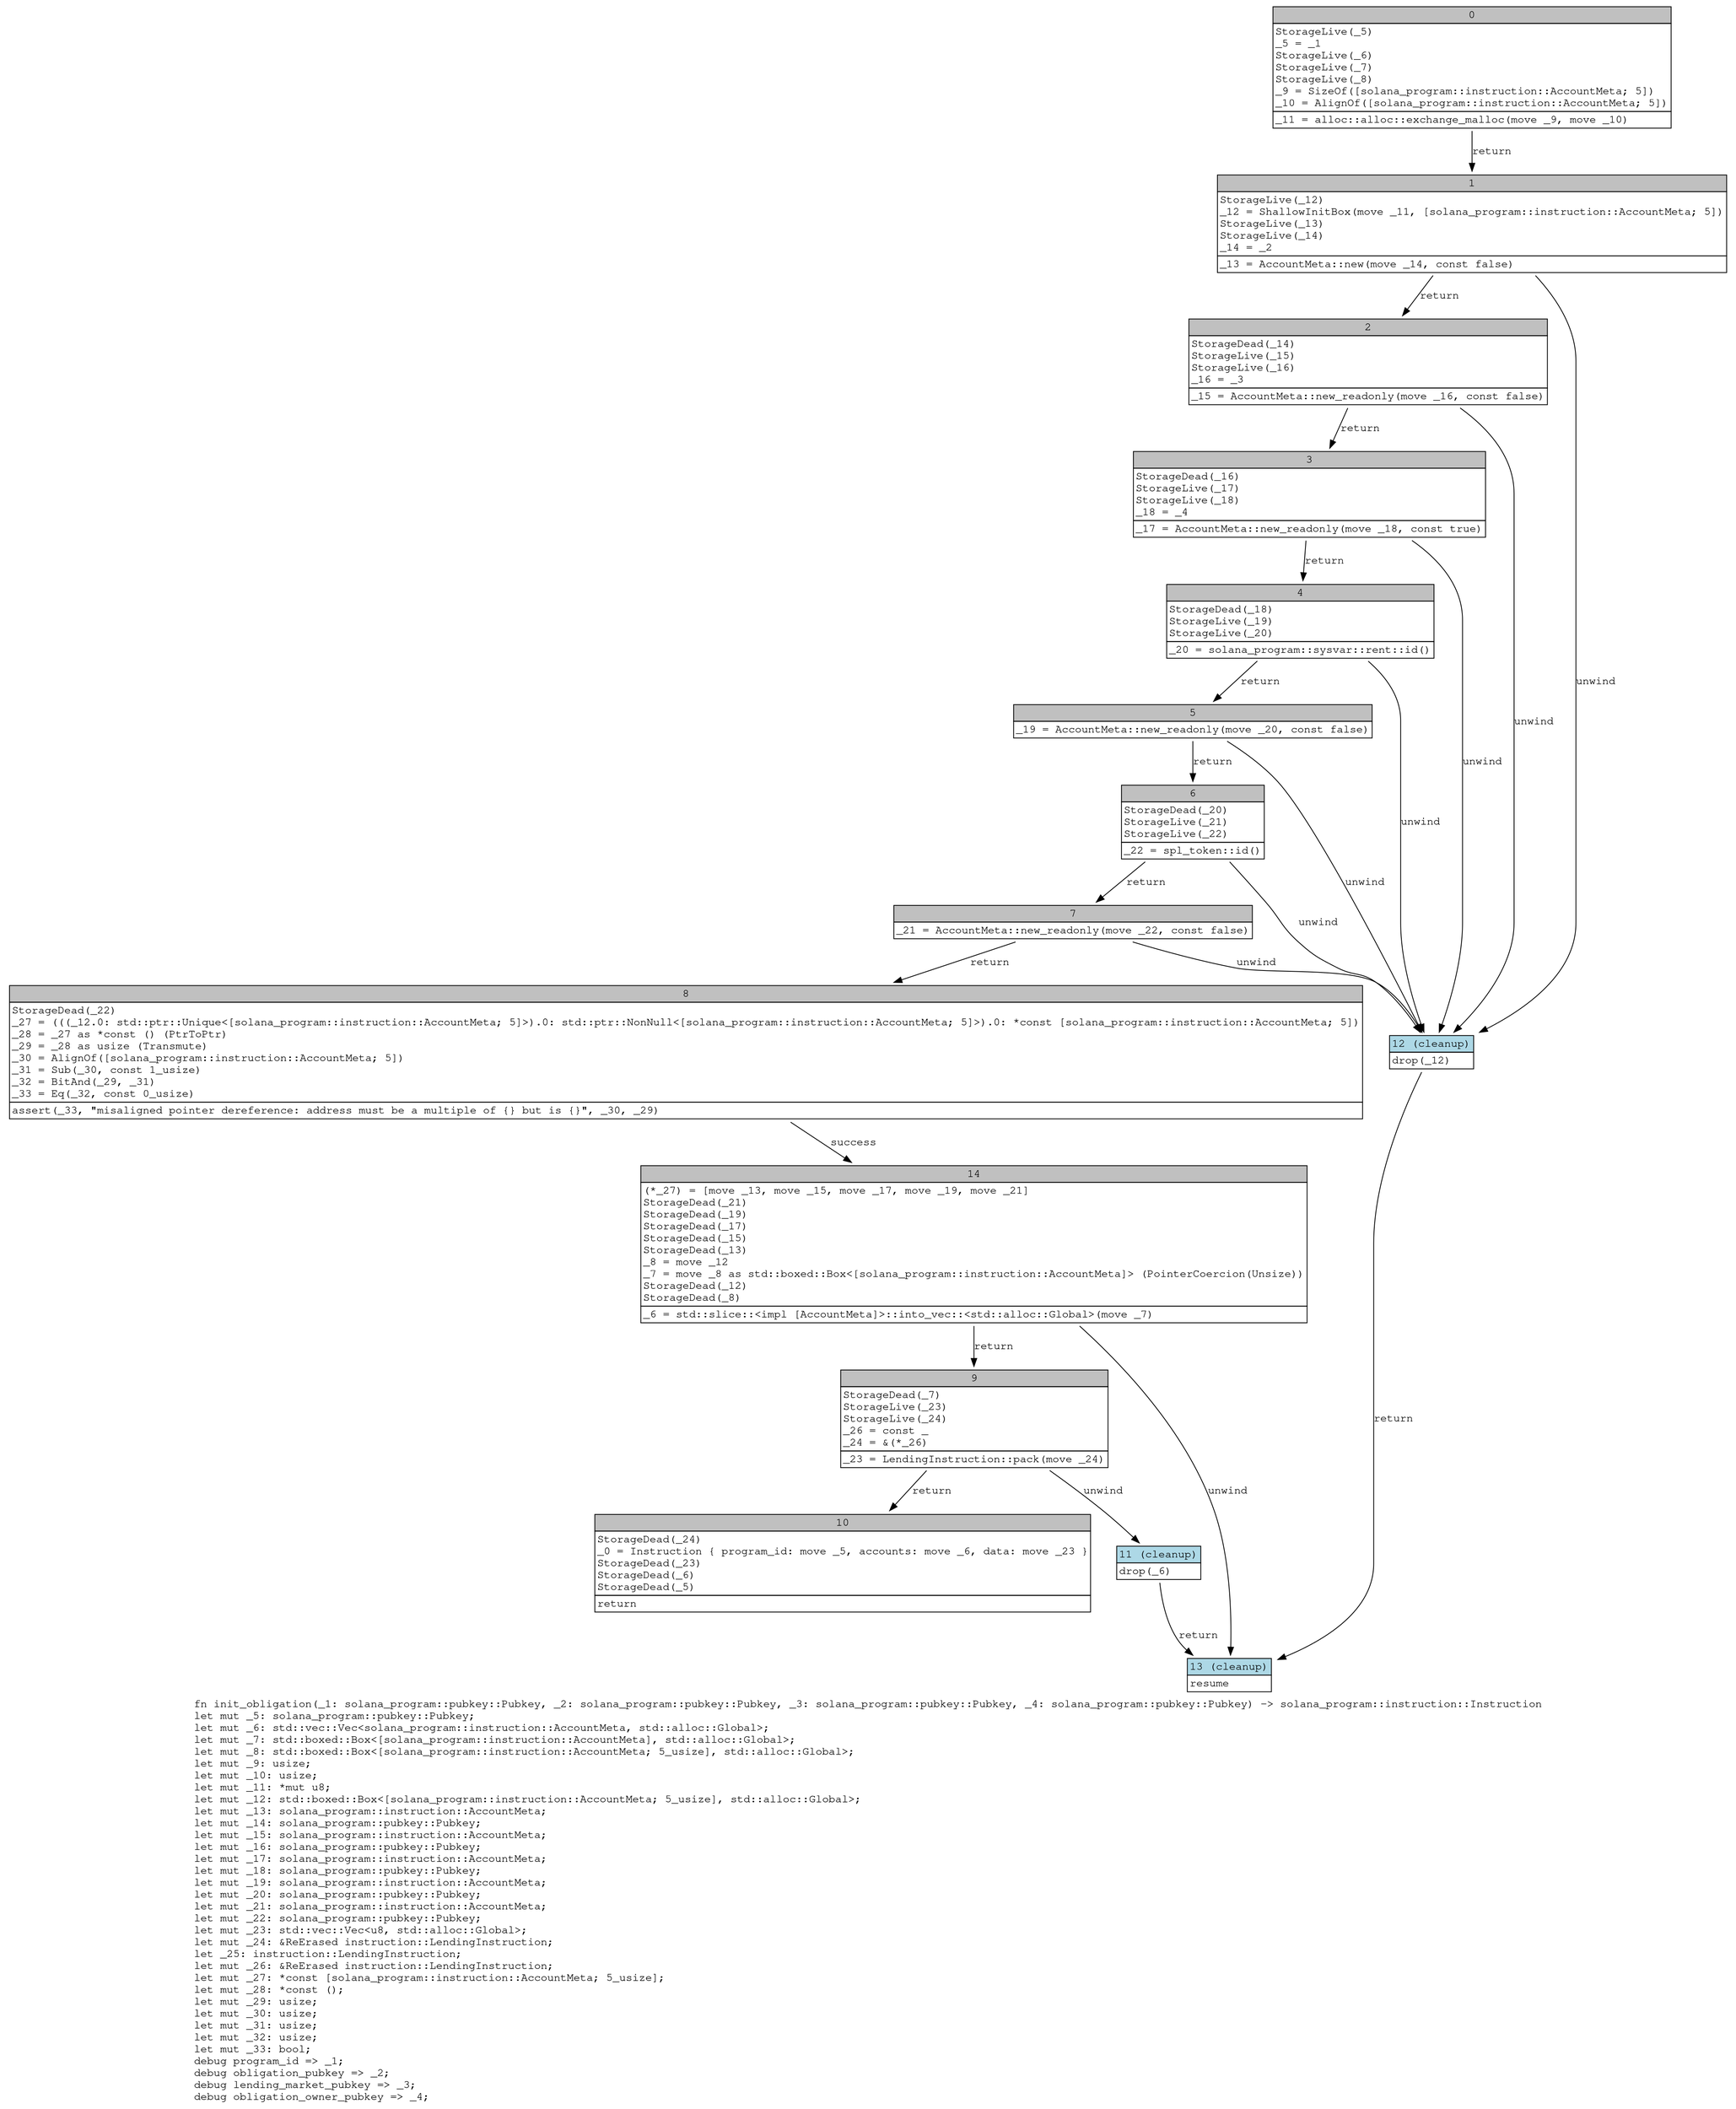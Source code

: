 digraph Mir_0_69 {
    graph [fontname="Courier, monospace"];
    node [fontname="Courier, monospace"];
    edge [fontname="Courier, monospace"];
    label=<fn init_obligation(_1: solana_program::pubkey::Pubkey, _2: solana_program::pubkey::Pubkey, _3: solana_program::pubkey::Pubkey, _4: solana_program::pubkey::Pubkey) -&gt; solana_program::instruction::Instruction<br align="left"/>let mut _5: solana_program::pubkey::Pubkey;<br align="left"/>let mut _6: std::vec::Vec&lt;solana_program::instruction::AccountMeta, std::alloc::Global&gt;;<br align="left"/>let mut _7: std::boxed::Box&lt;[solana_program::instruction::AccountMeta], std::alloc::Global&gt;;<br align="left"/>let mut _8: std::boxed::Box&lt;[solana_program::instruction::AccountMeta; 5_usize], std::alloc::Global&gt;;<br align="left"/>let mut _9: usize;<br align="left"/>let mut _10: usize;<br align="left"/>let mut _11: *mut u8;<br align="left"/>let mut _12: std::boxed::Box&lt;[solana_program::instruction::AccountMeta; 5_usize], std::alloc::Global&gt;;<br align="left"/>let mut _13: solana_program::instruction::AccountMeta;<br align="left"/>let mut _14: solana_program::pubkey::Pubkey;<br align="left"/>let mut _15: solana_program::instruction::AccountMeta;<br align="left"/>let mut _16: solana_program::pubkey::Pubkey;<br align="left"/>let mut _17: solana_program::instruction::AccountMeta;<br align="left"/>let mut _18: solana_program::pubkey::Pubkey;<br align="left"/>let mut _19: solana_program::instruction::AccountMeta;<br align="left"/>let mut _20: solana_program::pubkey::Pubkey;<br align="left"/>let mut _21: solana_program::instruction::AccountMeta;<br align="left"/>let mut _22: solana_program::pubkey::Pubkey;<br align="left"/>let mut _23: std::vec::Vec&lt;u8, std::alloc::Global&gt;;<br align="left"/>let mut _24: &amp;ReErased instruction::LendingInstruction;<br align="left"/>let _25: instruction::LendingInstruction;<br align="left"/>let mut _26: &amp;ReErased instruction::LendingInstruction;<br align="left"/>let mut _27: *const [solana_program::instruction::AccountMeta; 5_usize];<br align="left"/>let mut _28: *const ();<br align="left"/>let mut _29: usize;<br align="left"/>let mut _30: usize;<br align="left"/>let mut _31: usize;<br align="left"/>let mut _32: usize;<br align="left"/>let mut _33: bool;<br align="left"/>debug program_id =&gt; _1;<br align="left"/>debug obligation_pubkey =&gt; _2;<br align="left"/>debug lending_market_pubkey =&gt; _3;<br align="left"/>debug obligation_owner_pubkey =&gt; _4;<br align="left"/>>;
    bb0__0_69 [shape="none", label=<<table border="0" cellborder="1" cellspacing="0"><tr><td bgcolor="gray" align="center" colspan="1">0</td></tr><tr><td align="left" balign="left">StorageLive(_5)<br/>_5 = _1<br/>StorageLive(_6)<br/>StorageLive(_7)<br/>StorageLive(_8)<br/>_9 = SizeOf([solana_program::instruction::AccountMeta; 5])<br/>_10 = AlignOf([solana_program::instruction::AccountMeta; 5])<br/></td></tr><tr><td align="left">_11 = alloc::alloc::exchange_malloc(move _9, move _10)</td></tr></table>>];
    bb1__0_69 [shape="none", label=<<table border="0" cellborder="1" cellspacing="0"><tr><td bgcolor="gray" align="center" colspan="1">1</td></tr><tr><td align="left" balign="left">StorageLive(_12)<br/>_12 = ShallowInitBox(move _11, [solana_program::instruction::AccountMeta; 5])<br/>StorageLive(_13)<br/>StorageLive(_14)<br/>_14 = _2<br/></td></tr><tr><td align="left">_13 = AccountMeta::new(move _14, const false)</td></tr></table>>];
    bb2__0_69 [shape="none", label=<<table border="0" cellborder="1" cellspacing="0"><tr><td bgcolor="gray" align="center" colspan="1">2</td></tr><tr><td align="left" balign="left">StorageDead(_14)<br/>StorageLive(_15)<br/>StorageLive(_16)<br/>_16 = _3<br/></td></tr><tr><td align="left">_15 = AccountMeta::new_readonly(move _16, const false)</td></tr></table>>];
    bb3__0_69 [shape="none", label=<<table border="0" cellborder="1" cellspacing="0"><tr><td bgcolor="gray" align="center" colspan="1">3</td></tr><tr><td align="left" balign="left">StorageDead(_16)<br/>StorageLive(_17)<br/>StorageLive(_18)<br/>_18 = _4<br/></td></tr><tr><td align="left">_17 = AccountMeta::new_readonly(move _18, const true)</td></tr></table>>];
    bb4__0_69 [shape="none", label=<<table border="0" cellborder="1" cellspacing="0"><tr><td bgcolor="gray" align="center" colspan="1">4</td></tr><tr><td align="left" balign="left">StorageDead(_18)<br/>StorageLive(_19)<br/>StorageLive(_20)<br/></td></tr><tr><td align="left">_20 = solana_program::sysvar::rent::id()</td></tr></table>>];
    bb5__0_69 [shape="none", label=<<table border="0" cellborder="1" cellspacing="0"><tr><td bgcolor="gray" align="center" colspan="1">5</td></tr><tr><td align="left">_19 = AccountMeta::new_readonly(move _20, const false)</td></tr></table>>];
    bb6__0_69 [shape="none", label=<<table border="0" cellborder="1" cellspacing="0"><tr><td bgcolor="gray" align="center" colspan="1">6</td></tr><tr><td align="left" balign="left">StorageDead(_20)<br/>StorageLive(_21)<br/>StorageLive(_22)<br/></td></tr><tr><td align="left">_22 = spl_token::id()</td></tr></table>>];
    bb7__0_69 [shape="none", label=<<table border="0" cellborder="1" cellspacing="0"><tr><td bgcolor="gray" align="center" colspan="1">7</td></tr><tr><td align="left">_21 = AccountMeta::new_readonly(move _22, const false)</td></tr></table>>];
    bb8__0_69 [shape="none", label=<<table border="0" cellborder="1" cellspacing="0"><tr><td bgcolor="gray" align="center" colspan="1">8</td></tr><tr><td align="left" balign="left">StorageDead(_22)<br/>_27 = (((_12.0: std::ptr::Unique&lt;[solana_program::instruction::AccountMeta; 5]&gt;).0: std::ptr::NonNull&lt;[solana_program::instruction::AccountMeta; 5]&gt;).0: *const [solana_program::instruction::AccountMeta; 5])<br/>_28 = _27 as *const () (PtrToPtr)<br/>_29 = _28 as usize (Transmute)<br/>_30 = AlignOf([solana_program::instruction::AccountMeta; 5])<br/>_31 = Sub(_30, const 1_usize)<br/>_32 = BitAnd(_29, _31)<br/>_33 = Eq(_32, const 0_usize)<br/></td></tr><tr><td align="left">assert(_33, &quot;misaligned pointer dereference: address must be a multiple of {} but is {}&quot;, _30, _29)</td></tr></table>>];
    bb9__0_69 [shape="none", label=<<table border="0" cellborder="1" cellspacing="0"><tr><td bgcolor="gray" align="center" colspan="1">9</td></tr><tr><td align="left" balign="left">StorageDead(_7)<br/>StorageLive(_23)<br/>StorageLive(_24)<br/>_26 = const _<br/>_24 = &amp;(*_26)<br/></td></tr><tr><td align="left">_23 = LendingInstruction::pack(move _24)</td></tr></table>>];
    bb10__0_69 [shape="none", label=<<table border="0" cellborder="1" cellspacing="0"><tr><td bgcolor="gray" align="center" colspan="1">10</td></tr><tr><td align="left" balign="left">StorageDead(_24)<br/>_0 = Instruction { program_id: move _5, accounts: move _6, data: move _23 }<br/>StorageDead(_23)<br/>StorageDead(_6)<br/>StorageDead(_5)<br/></td></tr><tr><td align="left">return</td></tr></table>>];
    bb11__0_69 [shape="none", label=<<table border="0" cellborder="1" cellspacing="0"><tr><td bgcolor="lightblue" align="center" colspan="1">11 (cleanup)</td></tr><tr><td align="left">drop(_6)</td></tr></table>>];
    bb12__0_69 [shape="none", label=<<table border="0" cellborder="1" cellspacing="0"><tr><td bgcolor="lightblue" align="center" colspan="1">12 (cleanup)</td></tr><tr><td align="left">drop(_12)</td></tr></table>>];
    bb13__0_69 [shape="none", label=<<table border="0" cellborder="1" cellspacing="0"><tr><td bgcolor="lightblue" align="center" colspan="1">13 (cleanup)</td></tr><tr><td align="left">resume</td></tr></table>>];
    bb14__0_69 [shape="none", label=<<table border="0" cellborder="1" cellspacing="0"><tr><td bgcolor="gray" align="center" colspan="1">14</td></tr><tr><td align="left" balign="left">(*_27) = [move _13, move _15, move _17, move _19, move _21]<br/>StorageDead(_21)<br/>StorageDead(_19)<br/>StorageDead(_17)<br/>StorageDead(_15)<br/>StorageDead(_13)<br/>_8 = move _12<br/>_7 = move _8 as std::boxed::Box&lt;[solana_program::instruction::AccountMeta]&gt; (PointerCoercion(Unsize))<br/>StorageDead(_12)<br/>StorageDead(_8)<br/></td></tr><tr><td align="left">_6 = std::slice::&lt;impl [AccountMeta]&gt;::into_vec::&lt;std::alloc::Global&gt;(move _7)</td></tr></table>>];
    bb0__0_69 -> bb1__0_69 [label="return"];
    bb1__0_69 -> bb2__0_69 [label="return"];
    bb1__0_69 -> bb12__0_69 [label="unwind"];
    bb2__0_69 -> bb3__0_69 [label="return"];
    bb2__0_69 -> bb12__0_69 [label="unwind"];
    bb3__0_69 -> bb4__0_69 [label="return"];
    bb3__0_69 -> bb12__0_69 [label="unwind"];
    bb4__0_69 -> bb5__0_69 [label="return"];
    bb4__0_69 -> bb12__0_69 [label="unwind"];
    bb5__0_69 -> bb6__0_69 [label="return"];
    bb5__0_69 -> bb12__0_69 [label="unwind"];
    bb6__0_69 -> bb7__0_69 [label="return"];
    bb6__0_69 -> bb12__0_69 [label="unwind"];
    bb7__0_69 -> bb8__0_69 [label="return"];
    bb7__0_69 -> bb12__0_69 [label="unwind"];
    bb8__0_69 -> bb14__0_69 [label="success"];
    bb9__0_69 -> bb10__0_69 [label="return"];
    bb9__0_69 -> bb11__0_69 [label="unwind"];
    bb11__0_69 -> bb13__0_69 [label="return"];
    bb12__0_69 -> bb13__0_69 [label="return"];
    bb14__0_69 -> bb9__0_69 [label="return"];
    bb14__0_69 -> bb13__0_69 [label="unwind"];
}
